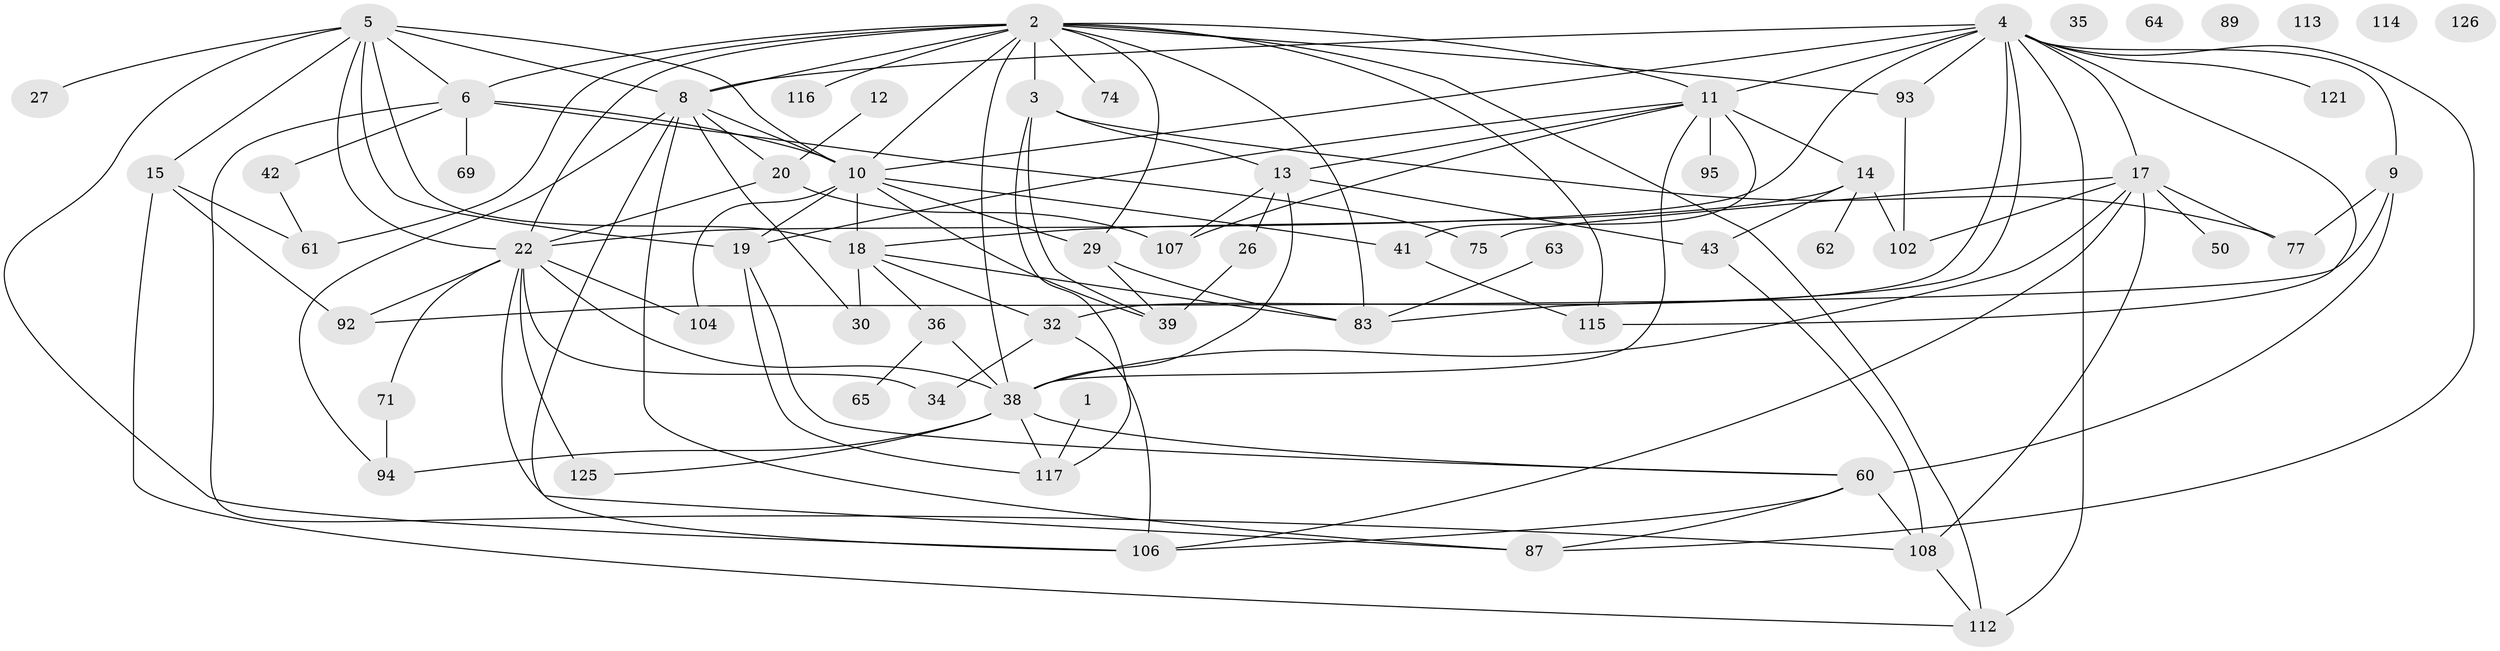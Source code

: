// original degree distribution, {1: 0.16923076923076924, 3: 0.2, 2: 0.2230769230769231, 7: 0.023076923076923078, 4: 0.17692307692307693, 5: 0.13076923076923078, 6: 0.038461538461538464, 0: 0.038461538461538464}
// Generated by graph-tools (version 1.1) at 2025/13/03/09/25 04:13:00]
// undirected, 65 vertices, 124 edges
graph export_dot {
graph [start="1"]
  node [color=gray90,style=filled];
  1;
  2 [super="+51"];
  3 [super="+40"];
  4 [super="+78+33+53+56+119"];
  5 [super="+37"];
  6 [super="+7"];
  8 [super="+46+16+44"];
  9 [super="+31+47"];
  10 [super="+97+21"];
  11 [super="+25"];
  12;
  13 [super="+118"];
  14 [super="+88"];
  15 [super="+103"];
  17 [super="+28"];
  18 [super="+111"];
  19 [super="+85"];
  20 [super="+49"];
  22 [super="+80+23+48"];
  26;
  27;
  29;
  30;
  32;
  34;
  35;
  36 [super="+91+66"];
  38 [super="+96+58+109"];
  39 [super="+105"];
  41 [super="+82+98"];
  42 [super="+67"];
  43;
  50 [super="+57"];
  60 [super="+99"];
  61 [super="+81"];
  62 [super="+120+70"];
  63 [super="+84"];
  64;
  65;
  69;
  71 [super="+86"];
  74 [super="+79"];
  75;
  77;
  83;
  87;
  89;
  92;
  93 [super="+100"];
  94;
  95;
  102;
  104;
  106;
  107;
  108;
  112;
  113;
  114 [super="+129"];
  115;
  116;
  117;
  121;
  125;
  126;
  1 -- 117;
  2 -- 115;
  2 -- 38;
  2 -- 6;
  2 -- 8;
  2 -- 11;
  2 -- 112;
  2 -- 83;
  2 -- 93;
  2 -- 22;
  2 -- 116;
  2 -- 61;
  2 -- 29;
  2 -- 74;
  2 -- 10;
  2 -- 3;
  3 -- 117;
  3 -- 77;
  3 -- 13;
  3 -- 39 [weight=2];
  4 -- 32 [weight=2];
  4 -- 87;
  4 -- 121;
  4 -- 10;
  4 -- 93;
  4 -- 8;
  4 -- 112;
  4 -- 9 [weight=2];
  4 -- 22;
  4 -- 17;
  4 -- 115;
  4 -- 11;
  4 -- 83;
  5 -- 8;
  5 -- 6;
  5 -- 10;
  5 -- 106;
  5 -- 15;
  5 -- 18;
  5 -- 19;
  5 -- 22;
  5 -- 27;
  6 -- 69;
  6 -- 42;
  6 -- 75;
  6 -- 108;
  6 -- 10;
  8 -- 87;
  8 -- 10 [weight=2];
  8 -- 94;
  8 -- 30;
  8 -- 106;
  8 -- 20;
  9 -- 77;
  9 -- 92;
  9 -- 60;
  10 -- 18;
  10 -- 104;
  10 -- 41;
  10 -- 29;
  10 -- 19;
  10 -- 39;
  11 -- 95;
  11 -- 41;
  11 -- 107;
  11 -- 13;
  11 -- 38;
  11 -- 14;
  11 -- 19;
  12 -- 20;
  13 -- 107;
  13 -- 26;
  13 -- 43;
  13 -- 38;
  14 -- 43;
  14 -- 102;
  14 -- 18;
  14 -- 62;
  15 -- 92;
  15 -- 112;
  15 -- 61;
  17 -- 102;
  17 -- 106;
  17 -- 75;
  17 -- 108;
  17 -- 77;
  17 -- 50;
  17 -- 38;
  18 -- 30;
  18 -- 32;
  18 -- 83;
  18 -- 36;
  19 -- 117;
  19 -- 60;
  20 -- 107;
  20 -- 22;
  22 -- 38;
  22 -- 104;
  22 -- 125;
  22 -- 34;
  22 -- 87;
  22 -- 71;
  22 -- 92;
  26 -- 39;
  29 -- 83;
  29 -- 39;
  32 -- 34;
  32 -- 106;
  36 -- 65;
  36 -- 38;
  38 -- 125;
  38 -- 117;
  38 -- 94;
  38 -- 60;
  41 -- 115;
  42 -- 61;
  43 -- 108;
  60 -- 106;
  60 -- 108;
  60 -- 87;
  63 -- 83;
  71 -- 94;
  93 -- 102;
  108 -- 112;
}
